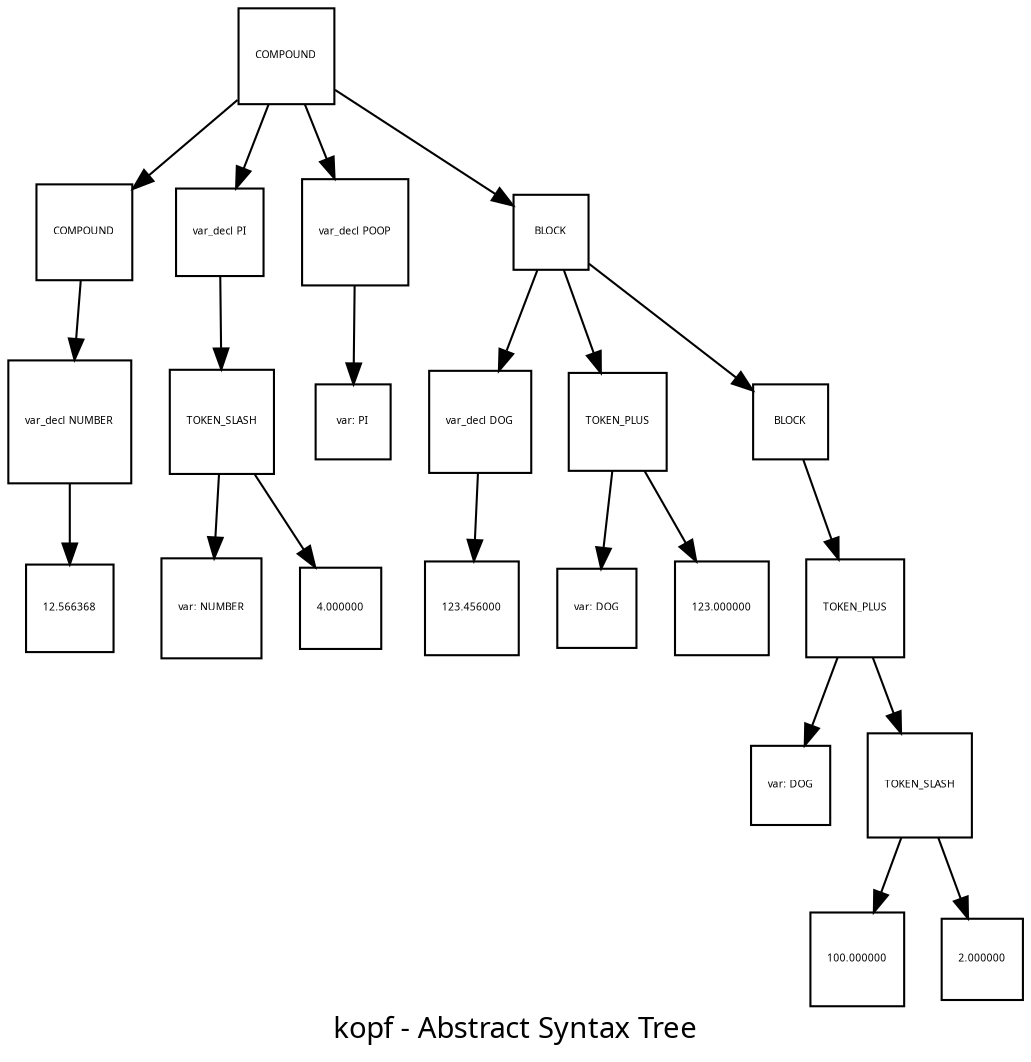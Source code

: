 digraph AST {
fontname = "JetBrains Mono"
label = "kopf - Abstract Syntax Tree"
node [ shape = square fontname = "JetBrains Mono" fontsize=5]Node_0 [label = "COMPOUND"]
Node_1 [label = "COMPOUND"]
Node_2 [label = "var_decl NUMBER"]
Node_3 [label = "12.566368"]
Node_2 -> Node_3
Node_1 -> Node_2
Node_0 -> Node_1
Node_4 [label = "var_decl PI"]
Node_5 [label = "TOKEN_SLASH"]
Node_6 [label = "var: NUMBER"]
Node_7 [label = "4.000000"]
Node_5 -> { Node_6 Node_7 }
Node_4 -> Node_5
Node_0 -> Node_4
Node_8 [label = "var_decl POOP"]
Node_9 [label = "var: PI"]
Node_8 -> Node_9
Node_0 -> Node_8
Node_10 [label = "BLOCK"]
Node_11 [label = "var_decl DOG"]
Node_12 [label = "123.456000"]
Node_11 -> Node_12
Node_10 -> Node_11
Node_13 [label = "TOKEN_PLUS"]
Node_14 [label = "var: DOG"]
Node_15 [label = "123.000000"]
Node_13 -> { Node_14 Node_15 }
Node_10 -> Node_13
Node_16 [label = "BLOCK"]
Node_17 [label = "TOKEN_PLUS"]
Node_18 [label = "var: DOG"]
Node_19 [label = "TOKEN_SLASH"]
Node_20 [label = "100.000000"]
Node_21 [label = "2.000000"]
Node_19 -> { Node_20 Node_21 }
Node_17 -> { Node_18 Node_19 }
Node_16 -> Node_17
Node_10 -> Node_16
Node_0 -> Node_10
}
